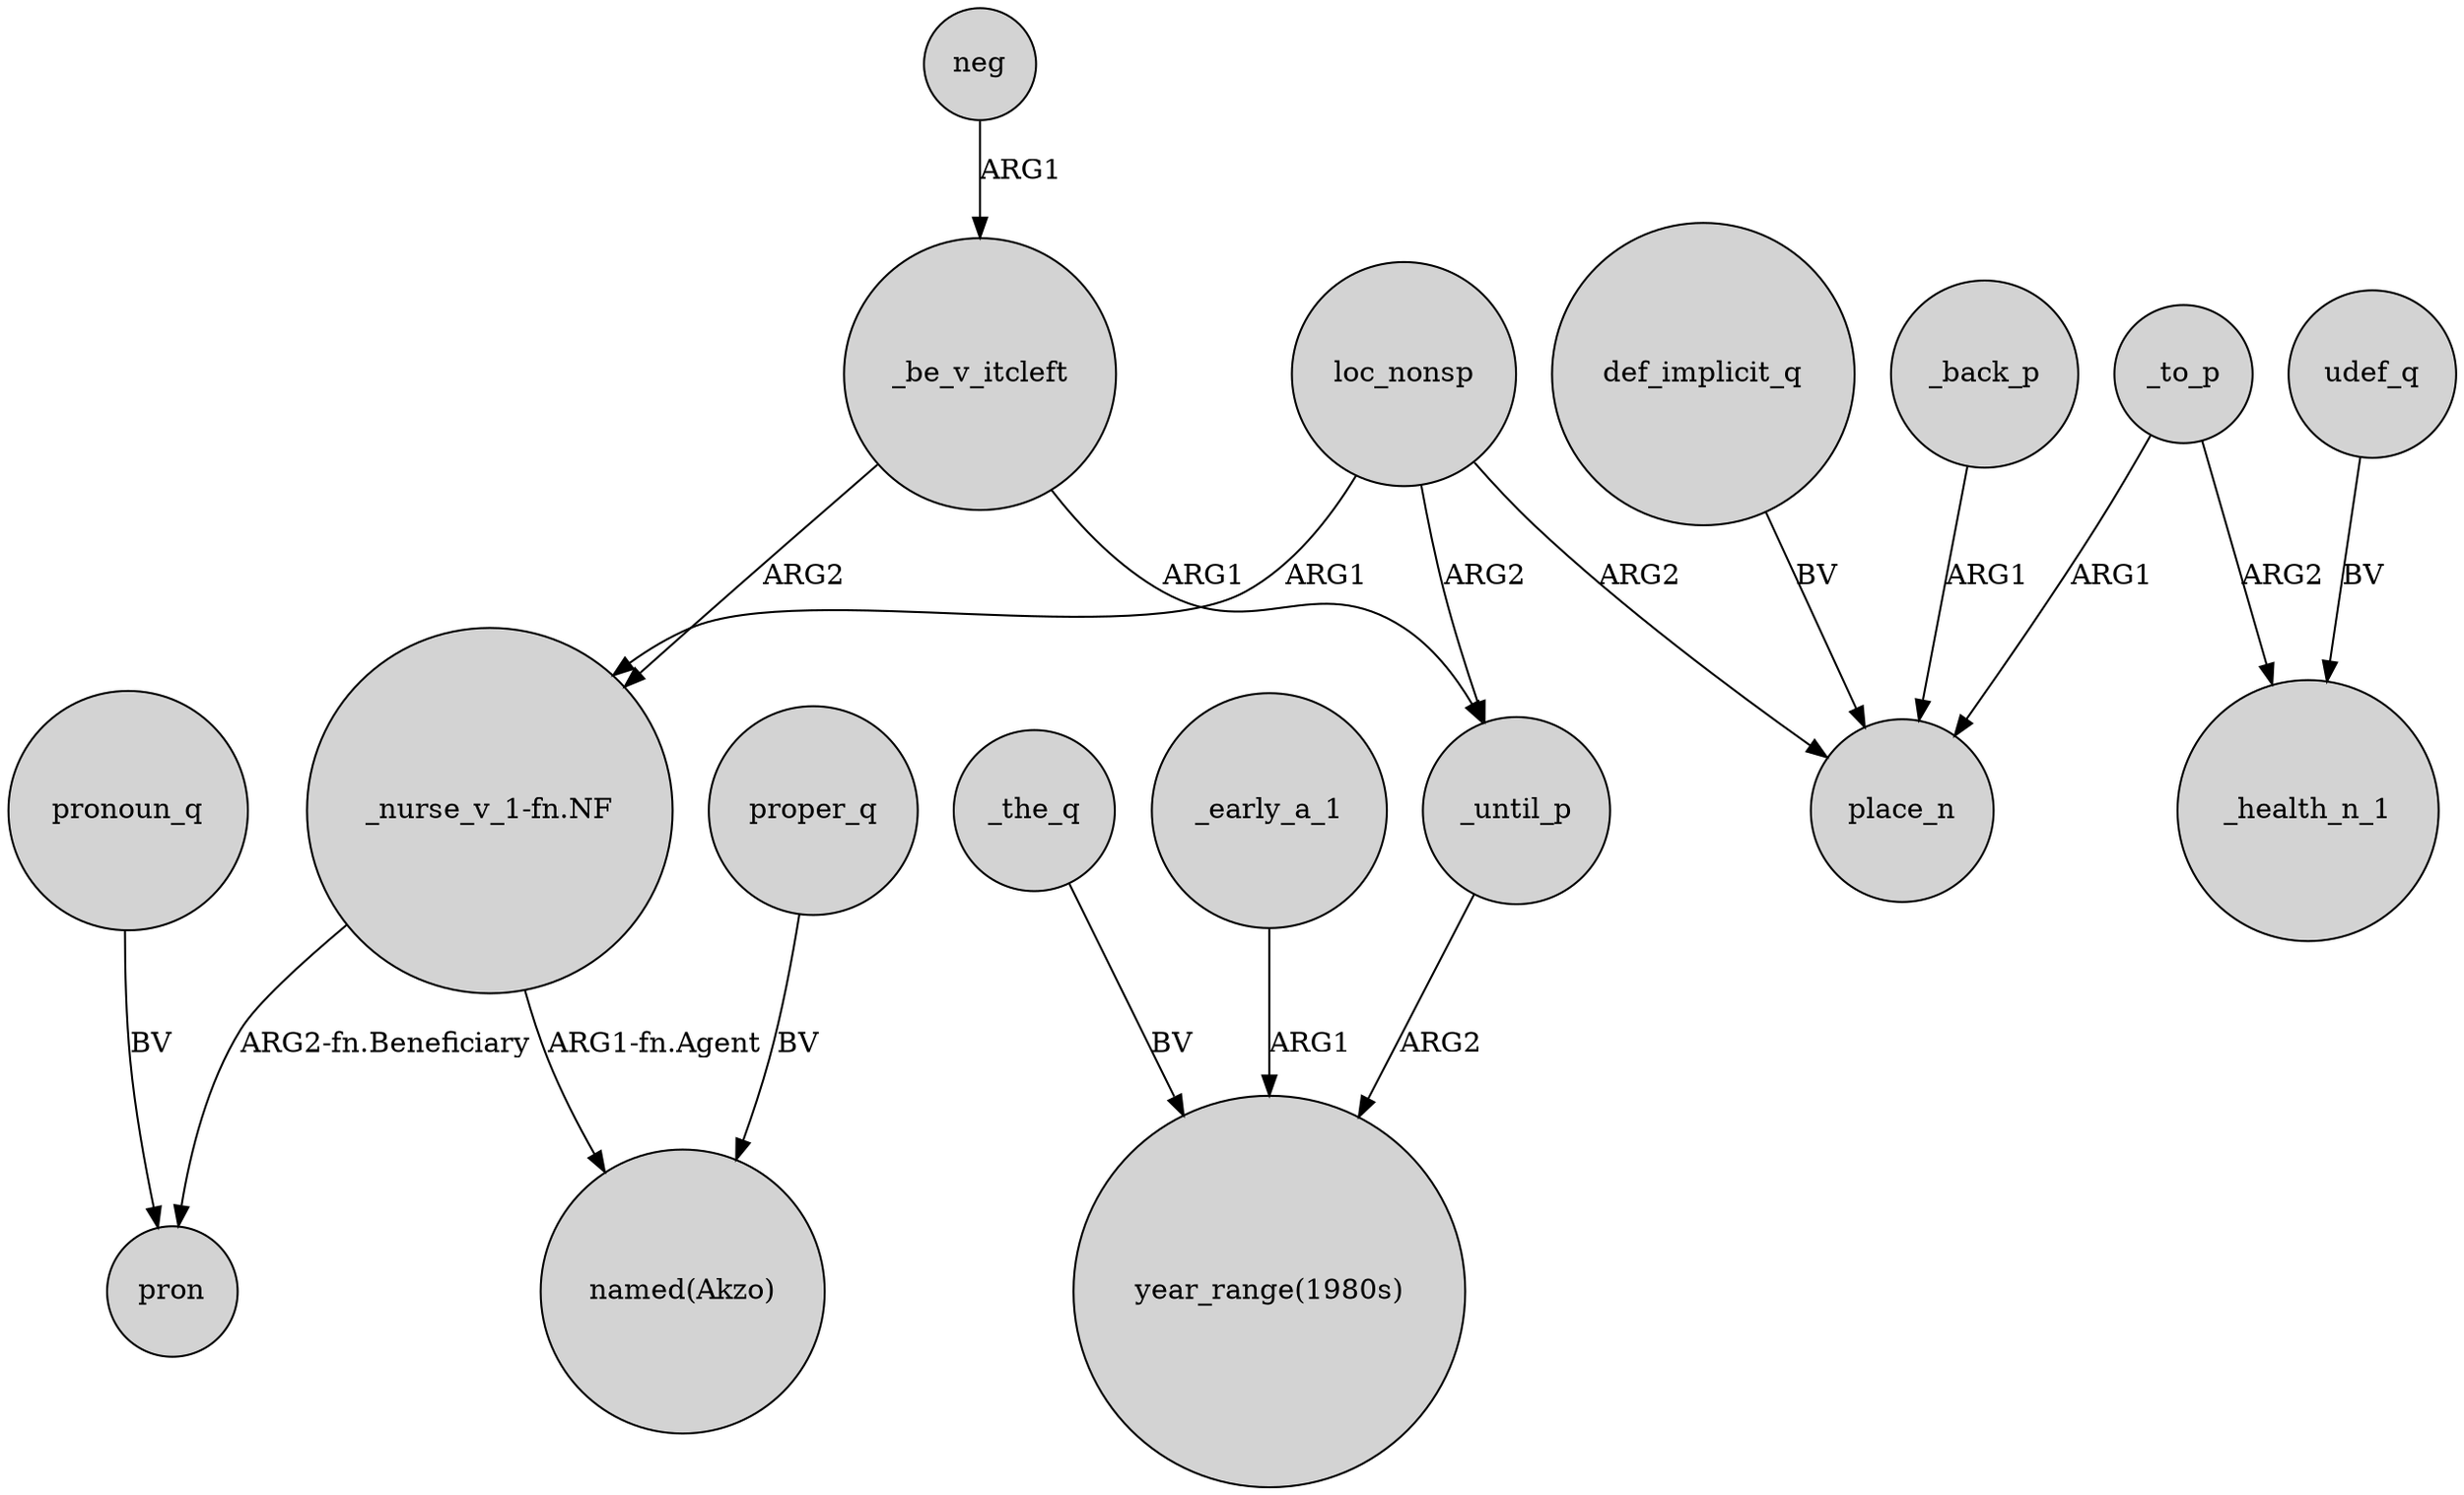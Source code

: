 digraph {
	node [shape=circle style=filled]
	_be_v_itcleft -> "_nurse_v_1-fn.NF" [label=ARG2]
	loc_nonsp -> "_nurse_v_1-fn.NF" [label=ARG1]
	proper_q -> "named(Akzo)" [label=BV]
	loc_nonsp -> place_n [label=ARG2]
	neg -> _be_v_itcleft [label=ARG1]
	_back_p -> place_n [label=ARG1]
	_to_p -> _health_n_1 [label=ARG2]
	def_implicit_q -> place_n [label=BV]
	"_nurse_v_1-fn.NF" -> pron [label="ARG2-fn.Beneficiary"]
	"_nurse_v_1-fn.NF" -> "named(Akzo)" [label="ARG1-fn.Agent"]
	udef_q -> _health_n_1 [label=BV]
	_until_p -> "year_range(1980s)" [label=ARG2]
	_to_p -> place_n [label=ARG1]
	loc_nonsp -> _until_p [label=ARG2]
	_the_q -> "year_range(1980s)" [label=BV]
	_be_v_itcleft -> _until_p [label=ARG1]
	_early_a_1 -> "year_range(1980s)" [label=ARG1]
	pronoun_q -> pron [label=BV]
}
